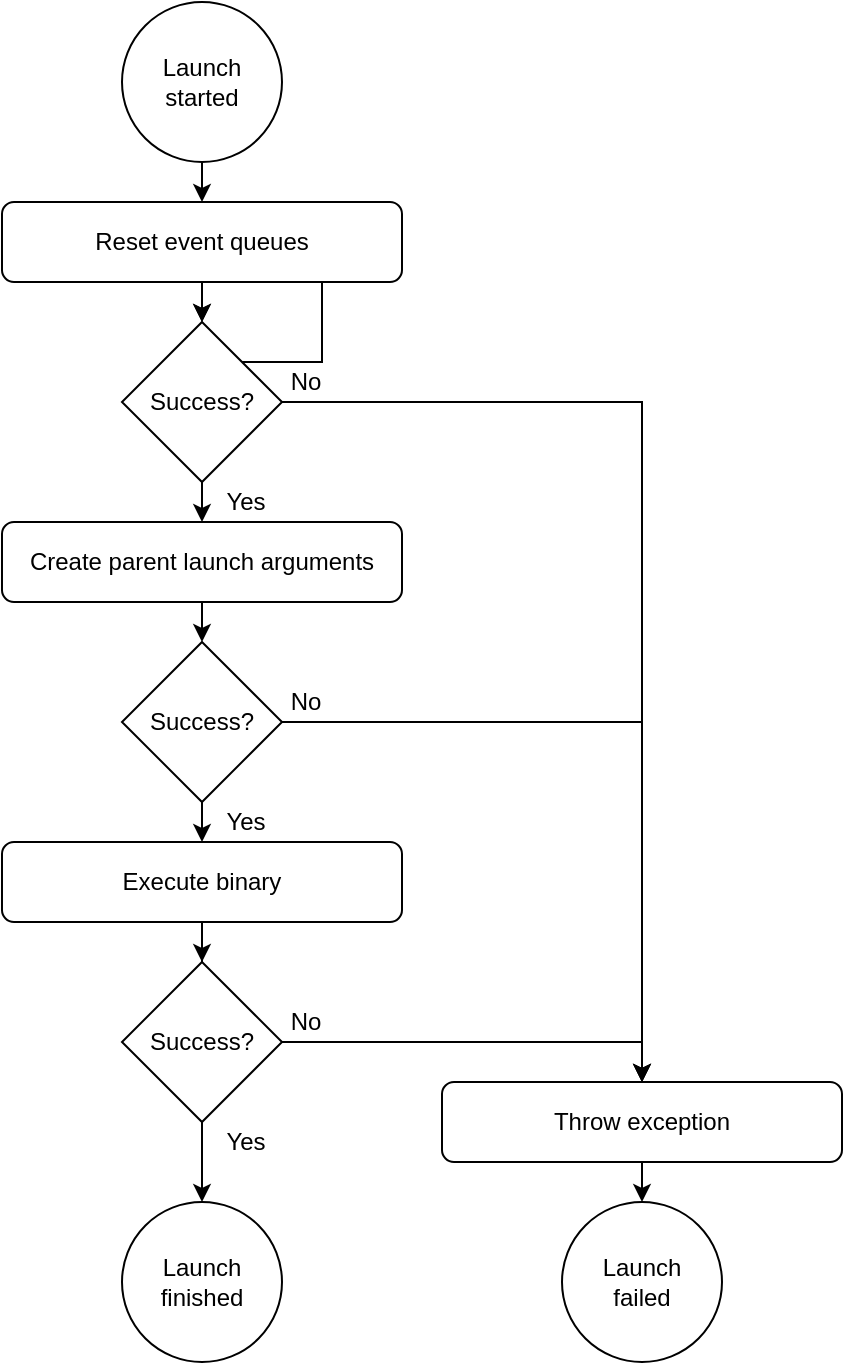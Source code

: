 <mxfile version="17.4.2" type="device"><diagram id="ABakkEomW4vuQibv08w5" name="Page-1"><mxGraphModel dx="1106" dy="775" grid="1" gridSize="10" guides="1" tooltips="1" connect="1" arrows="1" fold="1" page="1" pageScale="1" pageWidth="827" pageHeight="1169" math="0" shadow="0"><root><mxCell id="0"/><mxCell id="1" parent="0"/><mxCell id="YueggXXWdZ5qi5-yySTW-3" style="edgeStyle=orthogonalEdgeStyle;rounded=0;orthogonalLoop=1;jettySize=auto;html=1;exitX=0.5;exitY=1;exitDx=0;exitDy=0;entryX=0.5;entryY=0;entryDx=0;entryDy=0;" parent="1" source="YueggXXWdZ5qi5-yySTW-1" target="YueggXXWdZ5qi5-yySTW-2" edge="1"><mxGeometry relative="1" as="geometry"/></mxCell><mxCell id="YueggXXWdZ5qi5-yySTW-1" value="Launch started" style="ellipse;whiteSpace=wrap;html=1;aspect=fixed;" parent="1" vertex="1"><mxGeometry x="100" y="40" width="80" height="80" as="geometry"/></mxCell><mxCell id="bMC4UjFoVRFGJhnmP9dt-2" style="edgeStyle=orthogonalEdgeStyle;rounded=0;orthogonalLoop=1;jettySize=auto;html=1;exitX=0.5;exitY=1;exitDx=0;exitDy=0;entryX=0.5;entryY=0;entryDx=0;entryDy=0;" parent="1" source="YueggXXWdZ5qi5-yySTW-2" target="YueggXXWdZ5qi5-yySTW-10" edge="1"><mxGeometry relative="1" as="geometry"/></mxCell><mxCell id="YueggXXWdZ5qi5-yySTW-2" value="Reset event queues" style="rounded=1;whiteSpace=wrap;html=1;" parent="1" vertex="1"><mxGeometry x="40" y="140" width="200" height="40" as="geometry"/></mxCell><mxCell id="YueggXXWdZ5qi5-yySTW-12" style="edgeStyle=orthogonalEdgeStyle;rounded=0;orthogonalLoop=1;jettySize=auto;html=1;exitX=0.5;exitY=1;exitDx=0;exitDy=0;entryX=0.5;entryY=0;entryDx=0;entryDy=0;" parent="1" target="YueggXXWdZ5qi5-yySTW-10" edge="1"><mxGeometry relative="1" as="geometry"><mxPoint x="140" y="240" as="sourcePoint"/></mxGeometry></mxCell><mxCell id="bMC4UjFoVRFGJhnmP9dt-42" style="edgeStyle=orthogonalEdgeStyle;rounded=0;orthogonalLoop=1;jettySize=auto;html=1;exitX=1;exitY=0.5;exitDx=0;exitDy=0;entryX=0.5;entryY=0;entryDx=0;entryDy=0;" parent="1" source="YueggXXWdZ5qi5-yySTW-10" target="bMC4UjFoVRFGJhnmP9dt-33" edge="1"><mxGeometry relative="1" as="geometry"/></mxCell><mxCell id="OvWq8AAJbqN_1lVAZAK3-1" style="edgeStyle=orthogonalEdgeStyle;rounded=0;orthogonalLoop=1;jettySize=auto;html=1;exitX=0.5;exitY=1;exitDx=0;exitDy=0;entryX=0.5;entryY=0;entryDx=0;entryDy=0;" edge="1" parent="1" source="YueggXXWdZ5qi5-yySTW-10" target="bMC4UjFoVRFGJhnmP9dt-21"><mxGeometry relative="1" as="geometry"/></mxCell><mxCell id="YueggXXWdZ5qi5-yySTW-10" value="Success?" style="rhombus;whiteSpace=wrap;html=1;" parent="1" vertex="1"><mxGeometry x="100" y="200" width="80" height="80" as="geometry"/></mxCell><mxCell id="YueggXXWdZ5qi5-yySTW-60" value="No" style="text;html=1;strokeColor=none;fillColor=none;align=center;verticalAlign=middle;whiteSpace=wrap;rounded=0;" parent="1" vertex="1"><mxGeometry x="180" y="220" width="24" height="20" as="geometry"/></mxCell><mxCell id="bMC4UjFoVRFGJhnmP9dt-24" style="edgeStyle=orthogonalEdgeStyle;rounded=0;orthogonalLoop=1;jettySize=auto;html=1;exitX=0.5;exitY=1;exitDx=0;exitDy=0;entryX=0.5;entryY=0;entryDx=0;entryDy=0;" parent="1" source="bMC4UjFoVRFGJhnmP9dt-21" target="bMC4UjFoVRFGJhnmP9dt-22" edge="1"><mxGeometry relative="1" as="geometry"/></mxCell><mxCell id="bMC4UjFoVRFGJhnmP9dt-21" value="Create parent launch arguments" style="rounded=1;whiteSpace=wrap;html=1;" parent="1" vertex="1"><mxGeometry x="40" y="300" width="200" height="40" as="geometry"/></mxCell><mxCell id="bMC4UjFoVRFGJhnmP9dt-29" style="edgeStyle=orthogonalEdgeStyle;rounded=0;orthogonalLoop=1;jettySize=auto;html=1;exitX=0.5;exitY=1;exitDx=0;exitDy=0;entryX=0.5;entryY=0;entryDx=0;entryDy=0;" parent="1" source="bMC4UjFoVRFGJhnmP9dt-22" target="bMC4UjFoVRFGJhnmP9dt-25" edge="1"><mxGeometry relative="1" as="geometry"/></mxCell><mxCell id="bMC4UjFoVRFGJhnmP9dt-37" style="edgeStyle=orthogonalEdgeStyle;rounded=0;orthogonalLoop=1;jettySize=auto;html=1;exitX=1;exitY=0.5;exitDx=0;exitDy=0;entryX=0.5;entryY=0;entryDx=0;entryDy=0;" parent="1" source="bMC4UjFoVRFGJhnmP9dt-22" target="bMC4UjFoVRFGJhnmP9dt-33" edge="1"><mxGeometry relative="1" as="geometry"/></mxCell><mxCell id="bMC4UjFoVRFGJhnmP9dt-22" value="Success?" style="rhombus;whiteSpace=wrap;html=1;" parent="1" vertex="1"><mxGeometry x="100" y="360" width="80" height="80" as="geometry"/></mxCell><mxCell id="bMC4UjFoVRFGJhnmP9dt-30" style="edgeStyle=orthogonalEdgeStyle;rounded=0;orthogonalLoop=1;jettySize=auto;html=1;exitX=0.5;exitY=1;exitDx=0;exitDy=0;" parent="1" source="bMC4UjFoVRFGJhnmP9dt-25" target="bMC4UjFoVRFGJhnmP9dt-27" edge="1"><mxGeometry relative="1" as="geometry"/></mxCell><mxCell id="bMC4UjFoVRFGJhnmP9dt-25" value="Execute binary" style="rounded=1;whiteSpace=wrap;html=1;" parent="1" vertex="1"><mxGeometry x="40" y="460" width="200" height="40" as="geometry"/></mxCell><mxCell id="bMC4UjFoVRFGJhnmP9dt-36" style="edgeStyle=orthogonalEdgeStyle;rounded=0;orthogonalLoop=1;jettySize=auto;html=1;exitX=1;exitY=0.5;exitDx=0;exitDy=0;entryX=0.5;entryY=0;entryDx=0;entryDy=0;" parent="1" source="bMC4UjFoVRFGJhnmP9dt-27" target="bMC4UjFoVRFGJhnmP9dt-33" edge="1"><mxGeometry relative="1" as="geometry"/></mxCell><mxCell id="fh_8gkpjKILrCMbXR2Mr-5" style="edgeStyle=orthogonalEdgeStyle;rounded=0;orthogonalLoop=1;jettySize=auto;html=1;exitX=0.5;exitY=1;exitDx=0;exitDy=0;entryX=0.5;entryY=0;entryDx=0;entryDy=0;" parent="1" source="bMC4UjFoVRFGJhnmP9dt-27" target="bMC4UjFoVRFGJhnmP9dt-28" edge="1"><mxGeometry relative="1" as="geometry"/></mxCell><mxCell id="bMC4UjFoVRFGJhnmP9dt-27" value="Success?" style="rhombus;whiteSpace=wrap;html=1;" parent="1" vertex="1"><mxGeometry x="100" y="520" width="80" height="80" as="geometry"/></mxCell><mxCell id="bMC4UjFoVRFGJhnmP9dt-28" value="Launch&lt;br&gt;finished" style="ellipse;whiteSpace=wrap;html=1;aspect=fixed;" parent="1" vertex="1"><mxGeometry x="100" y="640" width="80" height="80" as="geometry"/></mxCell><mxCell id="bMC4UjFoVRFGJhnmP9dt-35" style="edgeStyle=orthogonalEdgeStyle;rounded=0;orthogonalLoop=1;jettySize=auto;html=1;exitX=0.5;exitY=1;exitDx=0;exitDy=0;entryX=0.5;entryY=0;entryDx=0;entryDy=0;" parent="1" source="bMC4UjFoVRFGJhnmP9dt-33" target="bMC4UjFoVRFGJhnmP9dt-34" edge="1"><mxGeometry relative="1" as="geometry"/></mxCell><mxCell id="bMC4UjFoVRFGJhnmP9dt-33" value="Throw exception" style="rounded=1;whiteSpace=wrap;html=1;" parent="1" vertex="1"><mxGeometry x="260" y="580" width="200" height="40" as="geometry"/></mxCell><mxCell id="bMC4UjFoVRFGJhnmP9dt-34" value="Launch&lt;br&gt;failed" style="ellipse;whiteSpace=wrap;html=1;aspect=fixed;" parent="1" vertex="1"><mxGeometry x="320" y="640" width="80" height="80" as="geometry"/></mxCell><mxCell id="bMC4UjFoVRFGJhnmP9dt-46" value="No" style="text;html=1;strokeColor=none;fillColor=none;align=center;verticalAlign=middle;whiteSpace=wrap;rounded=0;" parent="1" vertex="1"><mxGeometry x="180" y="380" width="24" height="20" as="geometry"/></mxCell><mxCell id="bMC4UjFoVRFGJhnmP9dt-47" value="No" style="text;html=1;strokeColor=none;fillColor=none;align=center;verticalAlign=middle;whiteSpace=wrap;rounded=0;" parent="1" vertex="1"><mxGeometry x="180" y="540" width="24" height="20" as="geometry"/></mxCell><mxCell id="bMC4UjFoVRFGJhnmP9dt-48" value="Yes" style="text;html=1;strokeColor=none;fillColor=none;align=center;verticalAlign=middle;whiteSpace=wrap;rounded=0;" parent="1" vertex="1"><mxGeometry x="150" y="600" width="24" height="20" as="geometry"/></mxCell><mxCell id="bMC4UjFoVRFGJhnmP9dt-49" value="Yes" style="text;html=1;strokeColor=none;fillColor=none;align=center;verticalAlign=middle;whiteSpace=wrap;rounded=0;" parent="1" vertex="1"><mxGeometry x="150" y="440" width="24" height="20" as="geometry"/></mxCell><mxCell id="bMC4UjFoVRFGJhnmP9dt-53" value="Yes" style="text;html=1;strokeColor=none;fillColor=none;align=center;verticalAlign=middle;whiteSpace=wrap;rounded=0;" parent="1" vertex="1"><mxGeometry x="150" y="280" width="24" height="20" as="geometry"/></mxCell></root></mxGraphModel></diagram></mxfile>